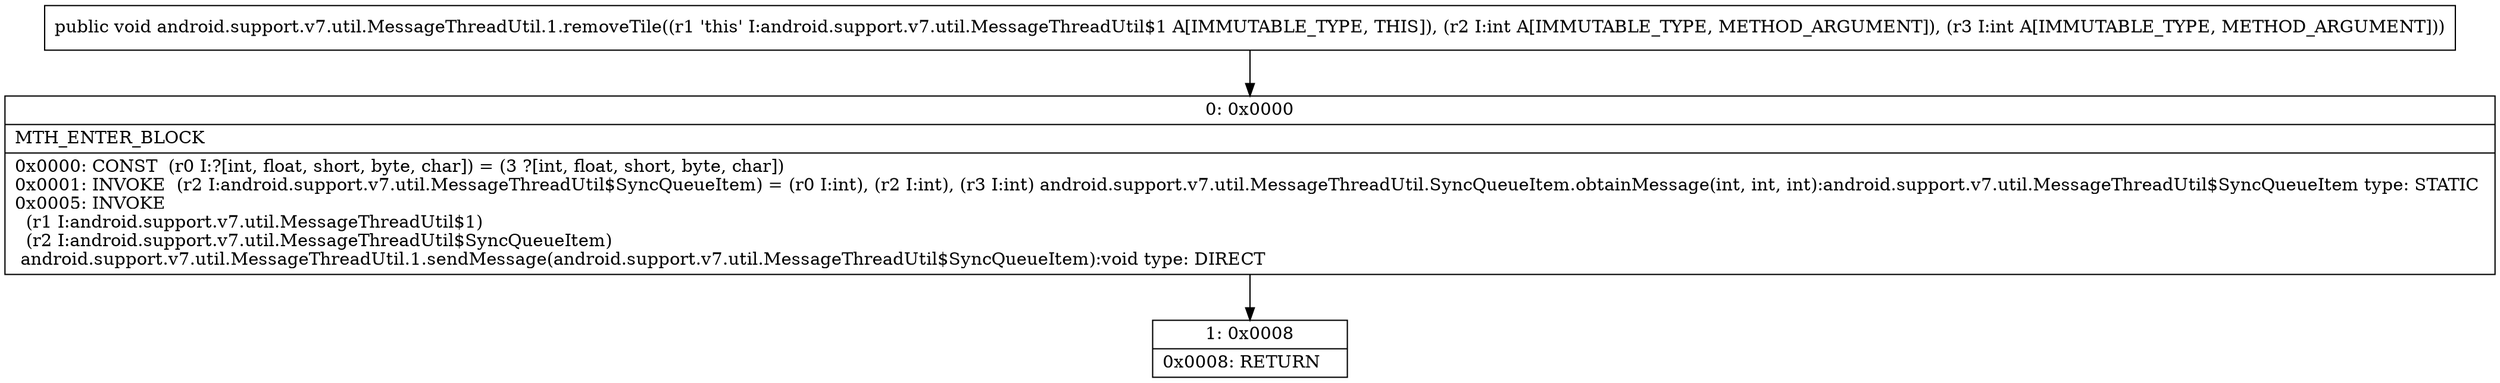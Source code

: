 digraph "CFG forandroid.support.v7.util.MessageThreadUtil.1.removeTile(II)V" {
Node_0 [shape=record,label="{0\:\ 0x0000|MTH_ENTER_BLOCK\l|0x0000: CONST  (r0 I:?[int, float, short, byte, char]) = (3 ?[int, float, short, byte, char]) \l0x0001: INVOKE  (r2 I:android.support.v7.util.MessageThreadUtil$SyncQueueItem) = (r0 I:int), (r2 I:int), (r3 I:int) android.support.v7.util.MessageThreadUtil.SyncQueueItem.obtainMessage(int, int, int):android.support.v7.util.MessageThreadUtil$SyncQueueItem type: STATIC \l0x0005: INVOKE  \l  (r1 I:android.support.v7.util.MessageThreadUtil$1)\l  (r2 I:android.support.v7.util.MessageThreadUtil$SyncQueueItem)\l android.support.v7.util.MessageThreadUtil.1.sendMessage(android.support.v7.util.MessageThreadUtil$SyncQueueItem):void type: DIRECT \l}"];
Node_1 [shape=record,label="{1\:\ 0x0008|0x0008: RETURN   \l}"];
MethodNode[shape=record,label="{public void android.support.v7.util.MessageThreadUtil.1.removeTile((r1 'this' I:android.support.v7.util.MessageThreadUtil$1 A[IMMUTABLE_TYPE, THIS]), (r2 I:int A[IMMUTABLE_TYPE, METHOD_ARGUMENT]), (r3 I:int A[IMMUTABLE_TYPE, METHOD_ARGUMENT])) }"];
MethodNode -> Node_0;
Node_0 -> Node_1;
}

